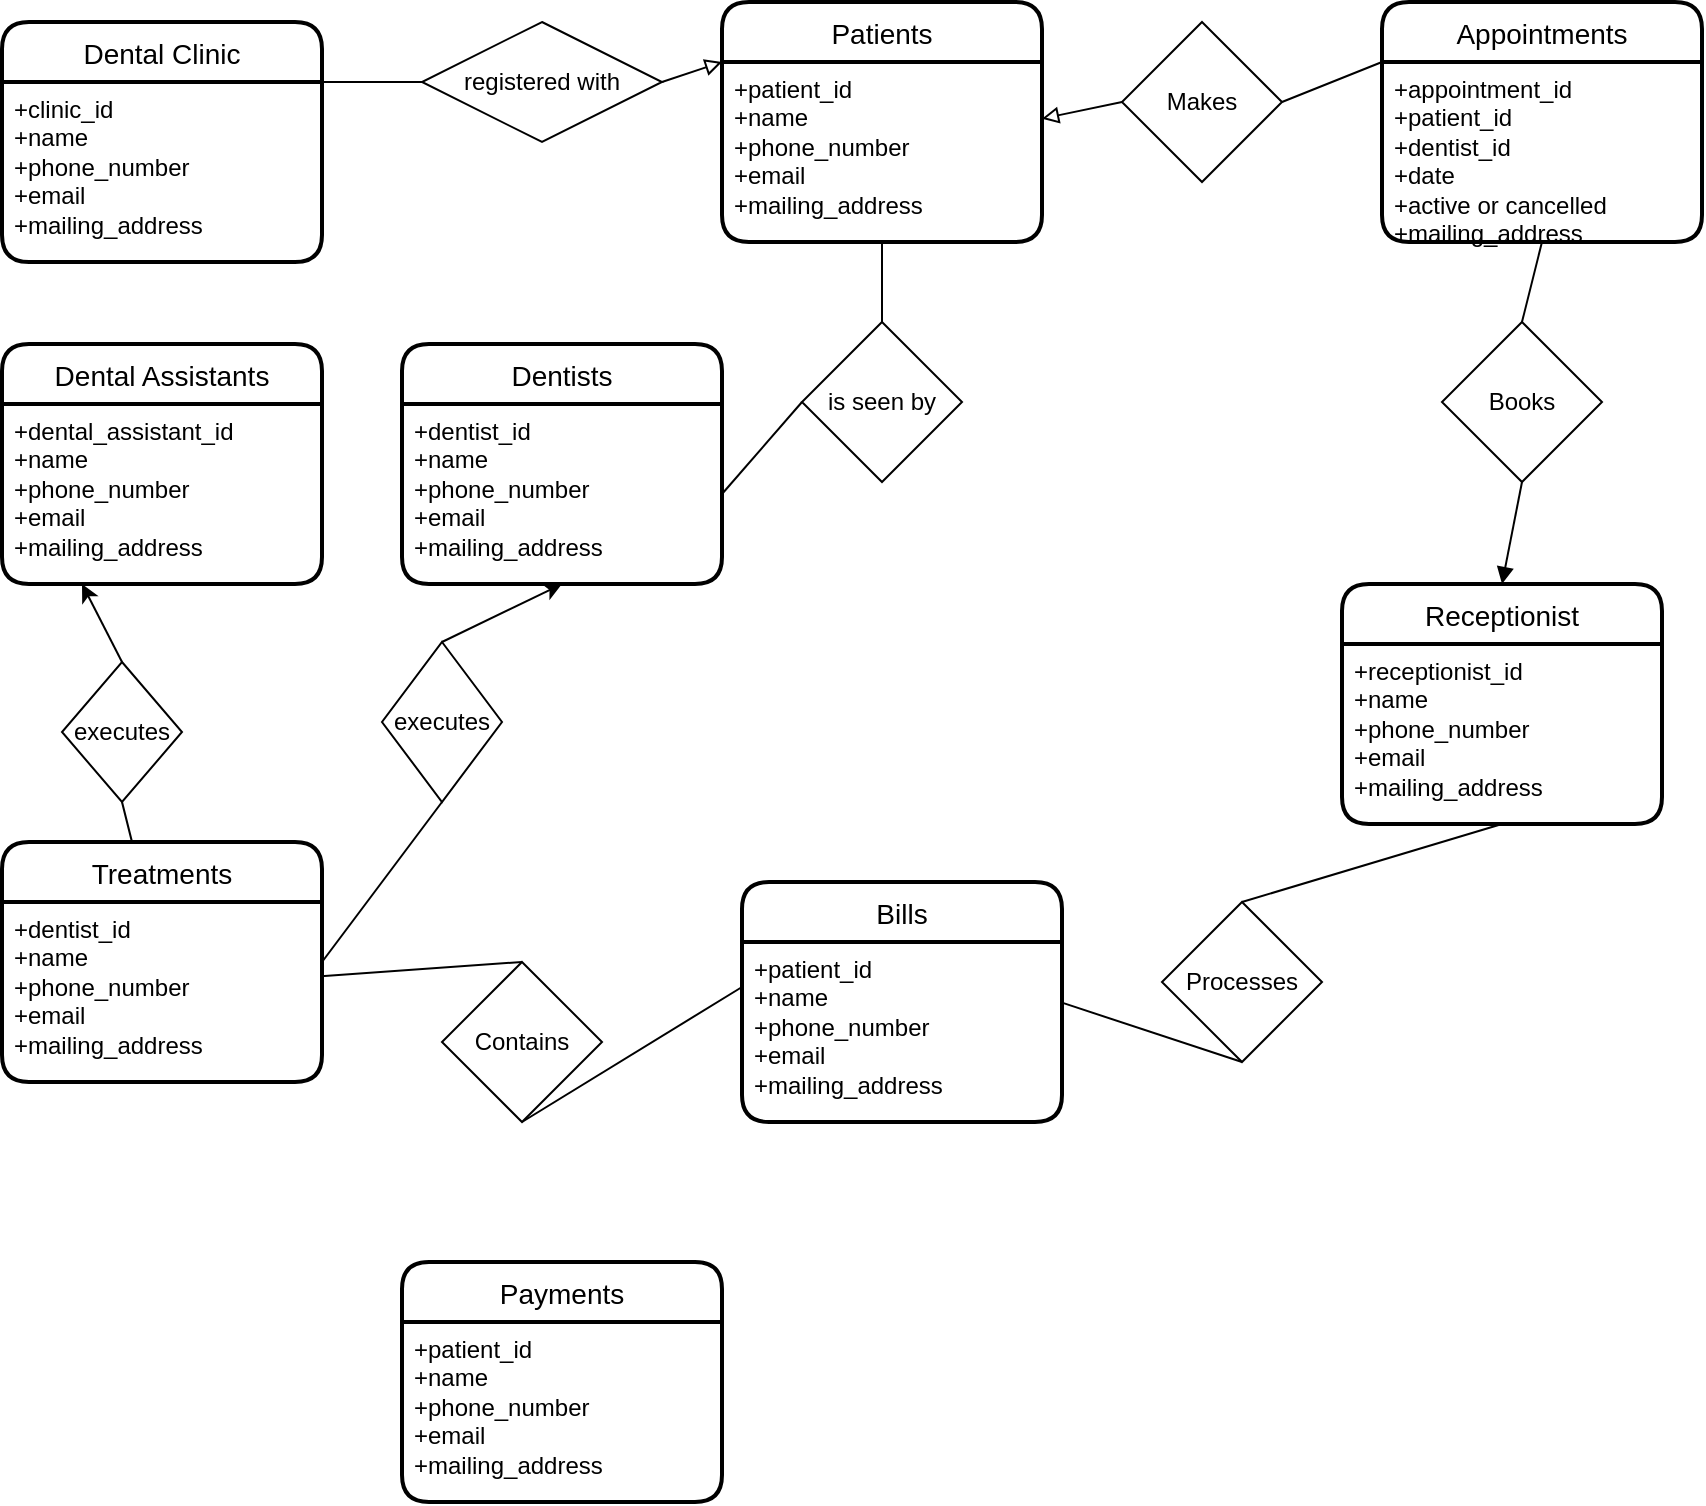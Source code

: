 <mxfile version="16.6.2" type="github">
  <diagram id="0YO4q45qK2cxMAk0PEHQ" name="Page-1">
    <mxGraphModel dx="950" dy="702" grid="1" gridSize="10" guides="1" tooltips="1" connect="1" arrows="1" fold="1" page="1" pageScale="1" pageWidth="850" pageHeight="1100" math="0" shadow="0">
      <root>
        <mxCell id="0" />
        <mxCell id="1" parent="0" />
        <mxCell id="yixYYZR7p3-tDQ7YvWht-1" value="Dental Clinic" style="swimlane;childLayout=stackLayout;horizontal=1;startSize=30;horizontalStack=0;rounded=1;fontSize=14;fontStyle=0;strokeWidth=2;resizeParent=0;resizeLast=1;shadow=0;dashed=0;align=center;" parent="1" vertex="1">
          <mxGeometry x="40" y="40" width="160" height="120" as="geometry" />
        </mxCell>
        <mxCell id="yixYYZR7p3-tDQ7YvWht-2" value="+clinic_id&lt;br&gt;+name&lt;br&gt;&lt;div&gt;+phone_number&lt;/div&gt;&lt;div&gt;+email&lt;/div&gt;&lt;div&gt;+mailing_address&lt;br&gt;&lt;/div&gt;" style="align=left;strokeColor=none;fillColor=none;spacingLeft=4;fontSize=12;verticalAlign=top;resizable=0;rotatable=0;part=1;html=1;" parent="yixYYZR7p3-tDQ7YvWht-1" vertex="1">
          <mxGeometry y="30" width="160" height="90" as="geometry" />
        </mxCell>
        <mxCell id="yixYYZR7p3-tDQ7YvWht-4" value="Dentists" style="swimlane;childLayout=stackLayout;horizontal=1;startSize=30;horizontalStack=0;rounded=1;fontSize=14;fontStyle=0;strokeWidth=2;resizeParent=0;resizeLast=1;shadow=0;dashed=0;align=center;" parent="1" vertex="1">
          <mxGeometry x="240" y="201" width="160" height="120" as="geometry" />
        </mxCell>
        <mxCell id="yixYYZR7p3-tDQ7YvWht-5" value="+dentist_id&lt;br&gt;+name&lt;br&gt;&lt;div&gt;+phone_number&lt;/div&gt;&lt;div&gt;+email&lt;/div&gt;&lt;div&gt;+mailing_address&lt;br&gt;&lt;/div&gt;" style="align=left;strokeColor=none;fillColor=none;spacingLeft=4;fontSize=12;verticalAlign=top;resizable=0;rotatable=0;part=1;html=1;" parent="yixYYZR7p3-tDQ7YvWht-4" vertex="1">
          <mxGeometry y="30" width="160" height="90" as="geometry" />
        </mxCell>
        <mxCell id="yixYYZR7p3-tDQ7YvWht-6" value="Patients" style="swimlane;childLayout=stackLayout;horizontal=1;startSize=30;horizontalStack=0;rounded=1;fontSize=14;fontStyle=0;strokeWidth=2;resizeParent=0;resizeLast=1;shadow=0;dashed=0;align=center;" parent="1" vertex="1">
          <mxGeometry x="400" y="30" width="160" height="120" as="geometry" />
        </mxCell>
        <mxCell id="yixYYZR7p3-tDQ7YvWht-7" value="+patient_id&lt;br&gt;+name&lt;br&gt;&lt;div&gt;+phone_number&lt;/div&gt;&lt;div&gt;+email&lt;/div&gt;&lt;div&gt;+mailing_address&lt;br&gt;&lt;/div&gt;" style="align=left;strokeColor=none;fillColor=none;spacingLeft=4;fontSize=12;verticalAlign=top;resizable=0;rotatable=0;part=1;html=1;" parent="yixYYZR7p3-tDQ7YvWht-6" vertex="1">
          <mxGeometry y="30" width="160" height="90" as="geometry" />
        </mxCell>
        <mxCell id="yixYYZR7p3-tDQ7YvWht-8" value="Dental Assistants" style="swimlane;childLayout=stackLayout;horizontal=1;startSize=30;horizontalStack=0;rounded=1;fontSize=14;fontStyle=0;strokeWidth=2;resizeParent=0;resizeLast=1;shadow=0;dashed=0;align=center;" parent="1" vertex="1">
          <mxGeometry x="40" y="201" width="160" height="120" as="geometry" />
        </mxCell>
        <mxCell id="yixYYZR7p3-tDQ7YvWht-9" value="+dental_assistant_id&lt;br&gt;+name&lt;br&gt;&lt;div&gt;+phone_number&lt;/div&gt;&lt;div&gt;+email&lt;/div&gt;&lt;div&gt;+mailing_address&lt;br&gt;&lt;/div&gt;" style="align=left;strokeColor=none;fillColor=none;spacingLeft=4;fontSize=12;verticalAlign=top;resizable=0;rotatable=0;part=1;html=1;" parent="yixYYZR7p3-tDQ7YvWht-8" vertex="1">
          <mxGeometry y="30" width="160" height="90" as="geometry" />
        </mxCell>
        <mxCell id="yixYYZR7p3-tDQ7YvWht-10" value="Treatments " style="swimlane;childLayout=stackLayout;horizontal=1;startSize=30;horizontalStack=0;rounded=1;fontSize=14;fontStyle=0;strokeWidth=2;resizeParent=0;resizeLast=1;shadow=0;dashed=0;align=center;" parent="1" vertex="1">
          <mxGeometry x="40" y="450" width="160" height="120" as="geometry" />
        </mxCell>
        <mxCell id="yixYYZR7p3-tDQ7YvWht-11" value="+dentist_id&lt;br&gt;+name&lt;br&gt;&lt;div&gt;+phone_number&lt;/div&gt;&lt;div&gt;+email&lt;/div&gt;&lt;div&gt;+mailing_address&lt;br&gt;&lt;/div&gt;" style="align=left;strokeColor=none;fillColor=none;spacingLeft=4;fontSize=12;verticalAlign=top;resizable=0;rotatable=0;part=1;html=1;" parent="yixYYZR7p3-tDQ7YvWht-10" vertex="1">
          <mxGeometry y="30" width="160" height="90" as="geometry" />
        </mxCell>
        <mxCell id="yixYYZR7p3-tDQ7YvWht-12" value="Appointments" style="swimlane;childLayout=stackLayout;horizontal=1;startSize=30;horizontalStack=0;rounded=1;fontSize=14;fontStyle=0;strokeWidth=2;resizeParent=0;resizeLast=1;shadow=0;dashed=0;align=center;" parent="1" vertex="1">
          <mxGeometry x="730" y="30" width="160" height="120" as="geometry" />
        </mxCell>
        <mxCell id="yixYYZR7p3-tDQ7YvWht-13" value="&lt;div&gt;+appointment_id&lt;/div&gt;&lt;div&gt;+patient_id&lt;/div&gt;&lt;div&gt;+dentist_id&lt;/div&gt;&lt;div&gt;+date&lt;br&gt;&lt;/div&gt;&lt;div&gt;+active or cancelled&lt;br&gt;&lt;/div&gt;&lt;div&gt;+mailing_address&lt;br&gt;&lt;/div&gt;" style="align=left;strokeColor=none;fillColor=none;spacingLeft=4;fontSize=12;verticalAlign=top;resizable=0;rotatable=0;part=1;html=1;" parent="yixYYZR7p3-tDQ7YvWht-12" vertex="1">
          <mxGeometry y="30" width="160" height="90" as="geometry" />
        </mxCell>
        <mxCell id="yixYYZR7p3-tDQ7YvWht-14" value="Bills" style="swimlane;childLayout=stackLayout;horizontal=1;startSize=30;horizontalStack=0;rounded=1;fontSize=14;fontStyle=0;strokeWidth=2;resizeParent=0;resizeLast=1;shadow=0;align=center;fillColor=none;" parent="1" vertex="1">
          <mxGeometry x="410" y="470" width="160" height="120" as="geometry" />
        </mxCell>
        <mxCell id="yixYYZR7p3-tDQ7YvWht-15" value="+patient_id&lt;br&gt;+name&lt;br&gt;&lt;div&gt;+phone_number&lt;/div&gt;&lt;div&gt;+email&lt;/div&gt;&lt;div&gt;+mailing_address&lt;br&gt;&lt;/div&gt;" style="align=left;strokeColor=none;fillColor=none;spacingLeft=4;fontSize=12;verticalAlign=top;resizable=0;rotatable=0;part=1;html=1;" parent="yixYYZR7p3-tDQ7YvWht-14" vertex="1">
          <mxGeometry y="30" width="160" height="90" as="geometry" />
        </mxCell>
        <mxCell id="yixYYZR7p3-tDQ7YvWht-17" style="rounded=0;orthogonalLoop=1;jettySize=auto;html=1;entryX=1;entryY=0;entryDx=0;entryDy=0;endArrow=none;endFill=0;" parent="1" source="yixYYZR7p3-tDQ7YvWht-16" target="yixYYZR7p3-tDQ7YvWht-2" edge="1">
          <mxGeometry relative="1" as="geometry" />
        </mxCell>
        <mxCell id="yixYYZR7p3-tDQ7YvWht-18" style="edgeStyle=none;rounded=0;orthogonalLoop=1;jettySize=auto;html=1;entryX=0;entryY=0;entryDx=0;entryDy=0;endArrow=block;endFill=0;exitX=1;exitY=0.5;exitDx=0;exitDy=0;" parent="1" source="yixYYZR7p3-tDQ7YvWht-16" target="yixYYZR7p3-tDQ7YvWht-7" edge="1">
          <mxGeometry relative="1" as="geometry" />
        </mxCell>
        <mxCell id="yixYYZR7p3-tDQ7YvWht-16" value="registered with" style="shape=rhombus;perimeter=rhombusPerimeter;whiteSpace=wrap;html=1;align=center;" parent="1" vertex="1">
          <mxGeometry x="250" y="40" width="120" height="60" as="geometry" />
        </mxCell>
        <mxCell id="_nI5DZy2AJyz_5Zyf3im-6" value="Receptionist" style="swimlane;childLayout=stackLayout;horizontal=1;startSize=30;horizontalStack=0;rounded=1;fontSize=14;fontStyle=0;strokeWidth=2;resizeParent=0;resizeLast=1;shadow=0;dashed=0;align=center;" parent="1" vertex="1">
          <mxGeometry x="710" y="321" width="160" height="120" as="geometry" />
        </mxCell>
        <mxCell id="_nI5DZy2AJyz_5Zyf3im-7" value="+receptionist_id&lt;br&gt;+name&lt;br&gt;&lt;div&gt;+phone_number&lt;/div&gt;&lt;div&gt;+email&lt;/div&gt;&lt;div&gt;+mailing_address&lt;br&gt;&lt;/div&gt;" style="align=left;strokeColor=none;fillColor=none;spacingLeft=4;fontSize=12;verticalAlign=top;resizable=0;rotatable=0;part=1;html=1;" parent="_nI5DZy2AJyz_5Zyf3im-6" vertex="1">
          <mxGeometry y="30" width="160" height="90" as="geometry" />
        </mxCell>
        <mxCell id="_nI5DZy2AJyz_5Zyf3im-10" value="Processes" style="rhombus;whiteSpace=wrap;html=1;rounded=0;sketch=0;" parent="1" vertex="1">
          <mxGeometry x="620" y="480" width="80" height="80" as="geometry" />
        </mxCell>
        <mxCell id="_nI5DZy2AJyz_5Zyf3im-11" value="" style="endArrow=none;html=1;rounded=1;sketch=0;curved=0;entryX=0.5;entryY=1;entryDx=0;entryDy=0;exitX=1;exitY=0.337;exitDx=0;exitDy=0;exitPerimeter=0;" parent="1" source="yixYYZR7p3-tDQ7YvWht-15" target="_nI5DZy2AJyz_5Zyf3im-10" edge="1">
          <mxGeometry width="50" height="50" relative="1" as="geometry">
            <mxPoint x="410" y="420.33" as="sourcePoint" />
            <mxPoint x="620" y="380" as="targetPoint" />
          </mxGeometry>
        </mxCell>
        <mxCell id="_nI5DZy2AJyz_5Zyf3im-12" value="" style="endArrow=classic;html=1;rounded=1;sketch=0;curved=0;entryX=0.25;entryY=1;entryDx=0;entryDy=0;exitX=0.5;exitY=0;exitDx=0;exitDy=0;" parent="1" target="yixYYZR7p3-tDQ7YvWht-9" edge="1" source="_nI5DZy2AJyz_5Zyf3im-16">
          <mxGeometry width="50" height="50" relative="1" as="geometry">
            <mxPoint x="80" y="420" as="sourcePoint" />
            <mxPoint x="130" y="370" as="targetPoint" />
          </mxGeometry>
        </mxCell>
        <mxCell id="_nI5DZy2AJyz_5Zyf3im-13" value="" style="endArrow=classic;html=1;rounded=1;sketch=0;curved=0;entryX=0.5;entryY=1;entryDx=0;entryDy=0;startArrow=none;exitX=0.5;exitY=0;exitDx=0;exitDy=0;" parent="1" source="_nI5DZy2AJyz_5Zyf3im-17" target="yixYYZR7p3-tDQ7YvWht-5" edge="1">
          <mxGeometry width="50" height="50" relative="1" as="geometry">
            <mxPoint x="170" y="430" as="sourcePoint" />
            <mxPoint x="220" y="380" as="targetPoint" />
            <Array as="points" />
          </mxGeometry>
        </mxCell>
        <mxCell id="_nI5DZy2AJyz_5Zyf3im-15" value="" style="endArrow=none;html=1;rounded=1;sketch=0;curved=0;exitX=0.5;exitY=1;exitDx=0;exitDy=0;entryX=0;entryY=0.25;entryDx=0;entryDy=0;startArrow=none;" parent="1" source="_nI5DZy2AJyz_5Zyf3im-22" target="yixYYZR7p3-tDQ7YvWht-15" edge="1">
          <mxGeometry width="50" height="50" relative="1" as="geometry">
            <mxPoint x="170" y="600" as="sourcePoint" />
            <mxPoint x="220" y="550" as="targetPoint" />
          </mxGeometry>
        </mxCell>
        <mxCell id="CEkyPF-p6MLA-TPRzy7i-5" style="edgeStyle=none;rounded=0;orthogonalLoop=1;jettySize=auto;html=1;endArrow=none;endFill=0;exitX=0.5;exitY=1;exitDx=0;exitDy=0;" edge="1" parent="1" source="_nI5DZy2AJyz_5Zyf3im-16" target="yixYYZR7p3-tDQ7YvWht-10">
          <mxGeometry relative="1" as="geometry" />
        </mxCell>
        <mxCell id="_nI5DZy2AJyz_5Zyf3im-16" value="executes" style="rhombus;whiteSpace=wrap;html=1;rounded=0;sketch=0;" parent="1" vertex="1">
          <mxGeometry x="70" y="360" width="60" height="70" as="geometry" />
        </mxCell>
        <mxCell id="_nI5DZy2AJyz_5Zyf3im-17" value="executes" style="rhombus;whiteSpace=wrap;html=1;rounded=0;sketch=0;" parent="1" vertex="1">
          <mxGeometry x="230" y="350" width="60" height="80" as="geometry" />
        </mxCell>
        <mxCell id="_nI5DZy2AJyz_5Zyf3im-18" value="" style="endArrow=none;html=1;rounded=1;sketch=0;curved=0;entryX=0.5;entryY=1;entryDx=0;entryDy=0;exitX=1;exitY=0.5;exitDx=0;exitDy=0;" parent="1" target="_nI5DZy2AJyz_5Zyf3im-17" edge="1" source="yixYYZR7p3-tDQ7YvWht-10">
          <mxGeometry width="50" height="50" relative="1" as="geometry">
            <mxPoint x="170" y="430" as="sourcePoint" />
            <mxPoint x="265" y="357.5" as="targetPoint" />
            <Array as="points" />
          </mxGeometry>
        </mxCell>
        <mxCell id="_nI5DZy2AJyz_5Zyf3im-19" value="" style="endArrow=block;html=1;rounded=1;sketch=0;curved=0;exitX=0;exitY=0.5;exitDx=0;exitDy=0;endFill=0;" parent="1" source="_nI5DZy2AJyz_5Zyf3im-20" edge="1" target="yixYYZR7p3-tDQ7YvWht-7">
          <mxGeometry width="50" height="50" relative="1" as="geometry">
            <mxPoint x="540" y="200" as="sourcePoint" />
            <mxPoint x="660" y="130" as="targetPoint" />
            <Array as="points" />
          </mxGeometry>
        </mxCell>
        <mxCell id="CEkyPF-p6MLA-TPRzy7i-2" style="edgeStyle=none;rounded=0;orthogonalLoop=1;jettySize=auto;html=1;entryX=0;entryY=0;entryDx=0;entryDy=0;endArrow=none;endFill=0;exitX=1;exitY=0.5;exitDx=0;exitDy=0;" edge="1" parent="1" source="_nI5DZy2AJyz_5Zyf3im-20" target="yixYYZR7p3-tDQ7YvWht-13">
          <mxGeometry relative="1" as="geometry" />
        </mxCell>
        <mxCell id="_nI5DZy2AJyz_5Zyf3im-20" value="Makes" style="rhombus;whiteSpace=wrap;html=1;rounded=0;sketch=0;" parent="1" vertex="1">
          <mxGeometry x="600" y="40" width="80" height="80" as="geometry" />
        </mxCell>
        <mxCell id="_nI5DZy2AJyz_5Zyf3im-22" value="Contains" style="rhombus;whiteSpace=wrap;html=1;rounded=0;sketch=0;" parent="1" vertex="1">
          <mxGeometry x="260" y="510" width="80" height="80" as="geometry" />
        </mxCell>
        <mxCell id="_nI5DZy2AJyz_5Zyf3im-23" value="" style="endArrow=none;html=1;rounded=1;sketch=0;curved=0;exitX=0.997;exitY=0.413;exitDx=0;exitDy=0;entryX=0.5;entryY=0;entryDx=0;entryDy=0;exitPerimeter=0;" parent="1" source="yixYYZR7p3-tDQ7YvWht-11" target="_nI5DZy2AJyz_5Zyf3im-22" edge="1">
          <mxGeometry width="50" height="50" relative="1" as="geometry">
            <mxPoint x="170" y="517.5" as="sourcePoint" />
            <mxPoint x="276" y="626.99" as="targetPoint" />
          </mxGeometry>
        </mxCell>
        <mxCell id="_nI5DZy2AJyz_5Zyf3im-24" value="" style="endArrow=none;html=1;rounded=1;sketch=0;curved=0;entryX=0.5;entryY=1;entryDx=0;entryDy=0;exitX=0.5;exitY=0;exitDx=0;exitDy=0;" parent="1" target="_nI5DZy2AJyz_5Zyf3im-7" edge="1" source="_nI5DZy2AJyz_5Zyf3im-10">
          <mxGeometry width="50" height="50" relative="1" as="geometry">
            <mxPoint x="550" y="480" as="sourcePoint" />
            <mxPoint x="600" y="430" as="targetPoint" />
          </mxGeometry>
        </mxCell>
        <mxCell id="_nI5DZy2AJyz_5Zyf3im-26" value="" style="endArrow=block;html=1;rounded=1;sketch=0;curved=0;entryX=0.5;entryY=0;entryDx=0;entryDy=0;exitX=0.5;exitY=1;exitDx=0;exitDy=0;endFill=1;" parent="1" source="_nI5DZy2AJyz_5Zyf3im-27" target="_nI5DZy2AJyz_5Zyf3im-6" edge="1">
          <mxGeometry width="50" height="50" relative="1" as="geometry">
            <mxPoint x="630" y="320" as="sourcePoint" />
            <mxPoint x="680" y="270" as="targetPoint" />
          </mxGeometry>
        </mxCell>
        <mxCell id="CEkyPF-p6MLA-TPRzy7i-1" style="rounded=0;orthogonalLoop=1;jettySize=auto;html=1;entryX=0.5;entryY=1;entryDx=0;entryDy=0;endArrow=none;endFill=0;exitX=0.5;exitY=0;exitDx=0;exitDy=0;" edge="1" parent="1" source="_nI5DZy2AJyz_5Zyf3im-27" target="yixYYZR7p3-tDQ7YvWht-13">
          <mxGeometry relative="1" as="geometry" />
        </mxCell>
        <mxCell id="_nI5DZy2AJyz_5Zyf3im-27" value="Books" style="rhombus;whiteSpace=wrap;html=1;rounded=0;sketch=0;" parent="1" vertex="1">
          <mxGeometry x="760" y="190" width="80" height="80" as="geometry" />
        </mxCell>
        <mxCell id="CEkyPF-p6MLA-TPRzy7i-7" style="edgeStyle=none;rounded=0;orthogonalLoop=1;jettySize=auto;html=1;entryX=1;entryY=0.5;entryDx=0;entryDy=0;endArrow=none;endFill=0;exitX=0;exitY=0.5;exitDx=0;exitDy=0;" edge="1" parent="1" source="CEkyPF-p6MLA-TPRzy7i-6" target="yixYYZR7p3-tDQ7YvWht-5">
          <mxGeometry relative="1" as="geometry" />
        </mxCell>
        <mxCell id="CEkyPF-p6MLA-TPRzy7i-8" style="edgeStyle=none;rounded=0;orthogonalLoop=1;jettySize=auto;html=1;entryX=0.5;entryY=1;entryDx=0;entryDy=0;endArrow=none;endFill=0;" edge="1" parent="1" source="CEkyPF-p6MLA-TPRzy7i-6" target="yixYYZR7p3-tDQ7YvWht-6">
          <mxGeometry relative="1" as="geometry" />
        </mxCell>
        <mxCell id="CEkyPF-p6MLA-TPRzy7i-6" value="is seen by " style="rhombus;whiteSpace=wrap;html=1;rounded=0;sketch=0;" vertex="1" parent="1">
          <mxGeometry x="440" y="190" width="80" height="80" as="geometry" />
        </mxCell>
        <mxCell id="CEkyPF-p6MLA-TPRzy7i-9" value="Payments" style="swimlane;childLayout=stackLayout;horizontal=1;startSize=30;horizontalStack=0;rounded=1;fontSize=14;fontStyle=0;strokeWidth=2;resizeParent=0;resizeLast=1;shadow=0;align=center;fillColor=none;" vertex="1" parent="1">
          <mxGeometry x="240" y="660" width="160" height="120" as="geometry" />
        </mxCell>
        <mxCell id="CEkyPF-p6MLA-TPRzy7i-10" value="+patient_id&lt;br&gt;+name&lt;br&gt;&lt;div&gt;+phone_number&lt;/div&gt;&lt;div&gt;+email&lt;/div&gt;&lt;div&gt;+mailing_address&lt;br&gt;&lt;/div&gt;" style="align=left;strokeColor=none;fillColor=none;spacingLeft=4;fontSize=12;verticalAlign=top;resizable=0;rotatable=0;part=1;html=1;" vertex="1" parent="CEkyPF-p6MLA-TPRzy7i-9">
          <mxGeometry y="30" width="160" height="90" as="geometry" />
        </mxCell>
      </root>
    </mxGraphModel>
  </diagram>
</mxfile>
